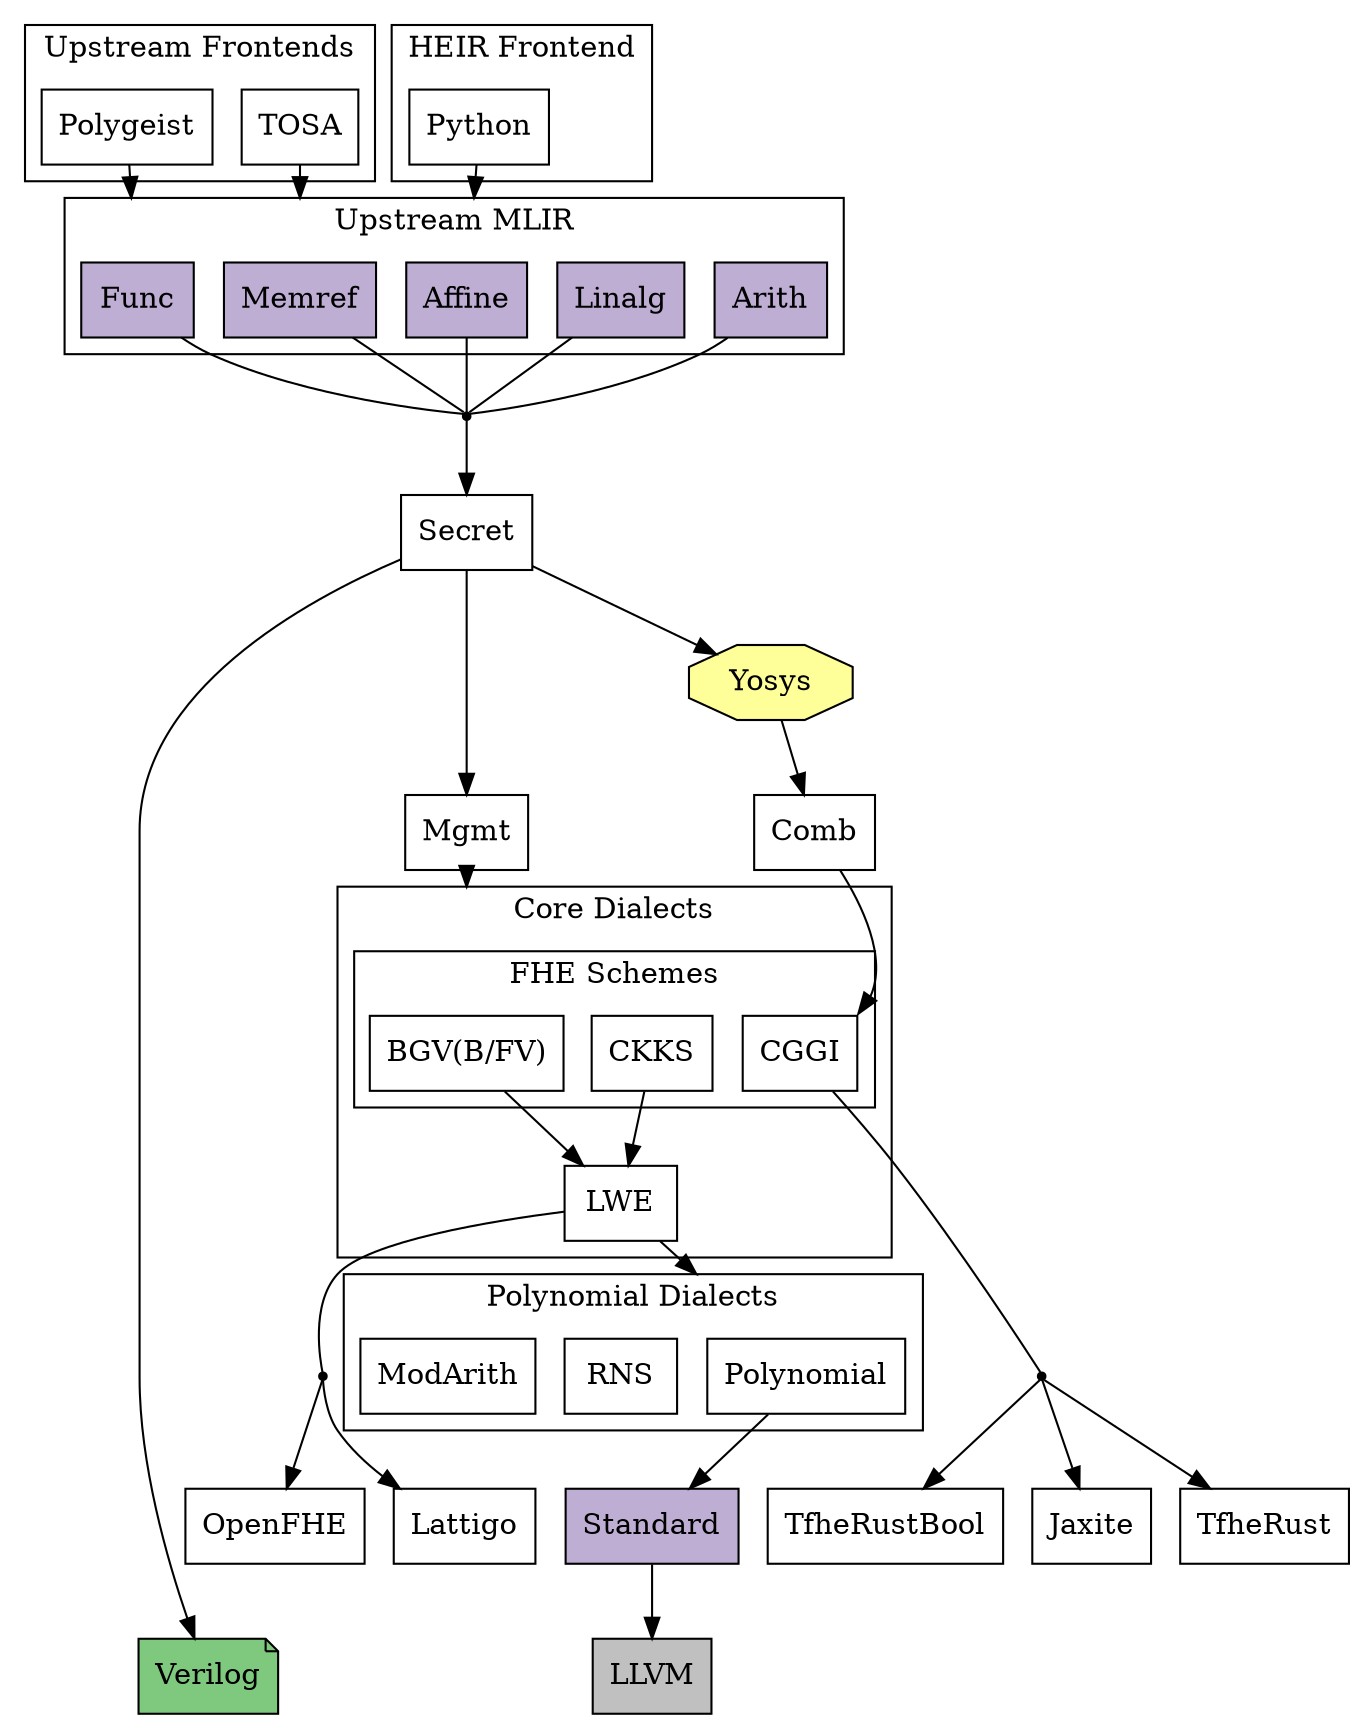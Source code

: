 digraph G {
    // Note: Remember to run `dot -Tsvg dialects.dot > images/dialects.svg` after
    // modifying this file to regenerate the .svg render of the graph.
    rankdir = TB // Top to bottom graph layout
    splines = spline // Curved edges
    node [shape=box, style=filled fillcolor="white"]
    nodesep=0.2 // horizontal compression
    ranksep=0.5 // vertical compression
    compound=true

    subgraph cluster_inputs {
        label = "Upstream Frontends"
        Polygeist
        TOSA
    }

    subgraph cluster_heir_inputs {
        label = "HEIR Frontend"
        Python
    }

    // MLIR dialects
    subgraph cluster_mlir {
        label = "Upstream MLIR"
        node [fillcolor="#beaed4"]
        Arith
        Linalg
        Affine
        Func
        Memref
    }

    lower_from_mlir [shape=point label="" fillcolor=black]
    {Arith Linalg Affine Func Memref} -> lower_from_mlir [arrowhead=none]

    TOSA -> Memref [lhead=cluster_mlir]
    Polygeist -> Func [lhead=cluster_mlir]
    Python -> Affine [lhead=cluster_mlir]

    // External tools
    subgraph external_tools {
      node [shape=octagon fillcolor="#ffff99"]
      Yosys
    }

    Secret [URL="https://heir.dev/docs/dialects/secret/"]
    Comb [URL="https://heir.dev/docs/dialects/comb/"]

    lower_from_mlir -> Secret
    Secret -> Yosys -> Comb

    Verilog [ fillcolor="#7fc97f" shape="note"]
    Secret -> Verilog

    Mgmt [URL="https://heir.dev/docs/dialects/mgmt/"]
    Secret -> Mgmt

    subgraph cluster_fhe {
        label = "Core Dialects"
        LWE [URL="https://heir.dev/docs/dialects/lwe/"]
        subgraph cluster_fhe_schemes {
            label = "FHE Schemes"
            BGV [ label="BGV(B/FV)"  URL="https://heir.dev/docs/dialects/bgv/" ]
            CKKS [URL="https://heir.dev/docs/dialects/ckks/"]
            CGGI [URL="https://heir.dev/docs/dialects/cggi/"]
        }
    }

    Mgmt -> BGV [lhead=cluster_fhe]
    Comb -> CGGI:ne // change e to use the right port of the destination node



    subgraph cluster_poly {
        label="Polynomial Dialects"
        Polynomial [URL="https://heir.dev/docs/dialects/polynomial/"]
        RNS [URL="https://heir.dev/docs/dialects/rns/"]
        ModArith [URL="https://heir.dev/docs/dialects/modarith/"]
    }

    Lattigo  [URL="https://heir.dev/docs/dialects/lattigo/"]
    OpenFHE  [URL="https://heir.dev/docs/dialects/openfhe/"]
    Standard [fillcolor="#beaed4"]  //Tensor, Linalg, Affine etc.
    Jaxite [URL="https://heir.dev/docs/dialects/jaxite/"]
    TfheRust [URL="https://heir.dev/docs/dialects/tfherust/"]
    TfheRustBool [URL="https://heir.dev/docs/dialects/tfherustbool/"]

    LLVM [fillcolor="gray"]

    BGV -> LWE
    CKKS -> LWE
    lower_from_lwe [shape=point label="" fillcolor=black]
    LWE -> lower_from_lwe [arrowhead=none]
    lower_from_lwe ->  {OpenFHE Lattigo}
    LWE -> Polynomial [lhead=cluster_poly]
    lower_from_cggi [shape=point label="" fillcolor=black]
    CGGI -> lower_from_cggi [arrowhead=none]
    lower_from_cggi -> {Jaxite TfheRust TfheRustBool}

    Polynomial -> Standard
    Standard -> LLVM


    // Invisible edges for layout adjustments
    edge [style=invis]
    //This is a real edge but invisible now for simplicity
    Arith -> Yosys
    // Keep RNS below FHE Schemes
    LWE -> RNS
    // Keep Poly above Targets
    Polynomial -> {Lattigo OpenFHE TfheRust TfheRustBool Jaxite}
    // Keep Verilog below Targets: LeftmostTarget -> Verilog
    OpenFHE -> Verilog
}
